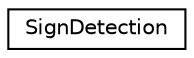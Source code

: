 digraph "Graphical Class Hierarchy"
{
 // LATEX_PDF_SIZE
  edge [fontname="Helvetica",fontsize="10",labelfontname="Helvetica",labelfontsize="10"];
  node [fontname="Helvetica",fontsize="10",shape=record];
  rankdir="LR";
  Node0 [label="SignDetection",height=0.2,width=0.4,color="black", fillcolor="white", style="filled",URL="$class_sign_detection.html",tooltip="This class holds all the functions to detect and evaluate objects in a single frame."];
}
